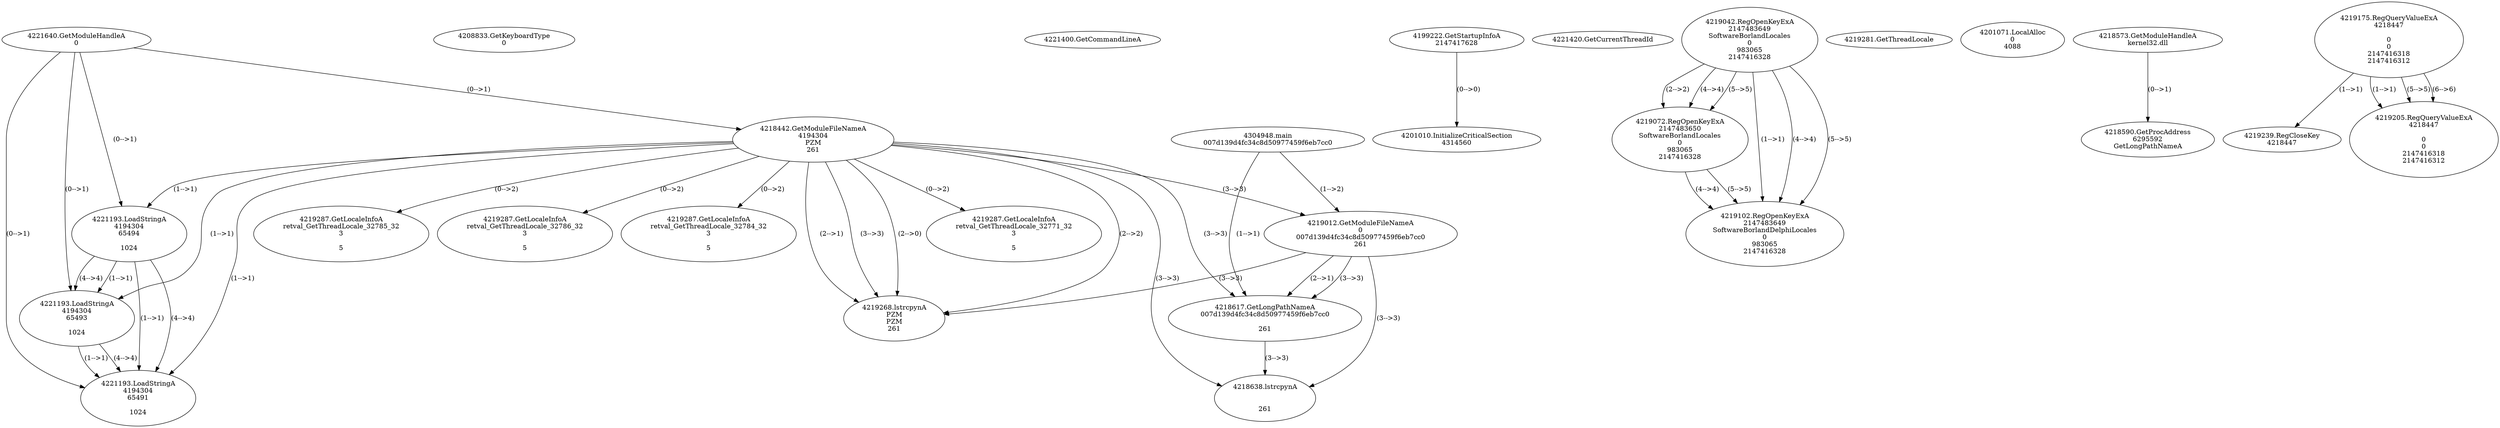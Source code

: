 // Global SCDG with merge call
digraph {
	0 [label="4304948.main
007d139d4fc34c8d50977459f6eb7cc0"]
	1 [label="4221640.GetModuleHandleA
0"]
	2 [label="4208833.GetKeyboardType
0"]
	3 [label="4221400.GetCommandLineA
"]
	4 [label="4199222.GetStartupInfoA
2147417628"]
	5 [label="4221420.GetCurrentThreadId
"]
	6 [label="4218442.GetModuleFileNameA
4194304
PZM
261"]
	1 -> 6 [label="(0-->1)"]
	7 [label="4219012.GetModuleFileNameA
0
007d139d4fc34c8d50977459f6eb7cc0
261"]
	0 -> 7 [label="(1-->2)"]
	6 -> 7 [label="(3-->3)"]
	8 [label="4219042.RegOpenKeyExA
2147483649
Software\Borland\Locales
0
983065
2147416328"]
	9 [label="4219072.RegOpenKeyExA
2147483650
Software\Borland\Locales
0
983065
2147416328"]
	8 -> 9 [label="(2-->2)"]
	8 -> 9 [label="(4-->4)"]
	8 -> 9 [label="(5-->5)"]
	10 [label="4219102.RegOpenKeyExA
2147483649
Software\Borland\Delphi\Locales
0
983065
2147416328"]
	8 -> 10 [label="(1-->1)"]
	8 -> 10 [label="(4-->4)"]
	9 -> 10 [label="(4-->4)"]
	8 -> 10 [label="(5-->5)"]
	9 -> 10 [label="(5-->5)"]
	11 [label="4219268.lstrcpynA
PZM
PZM
261"]
	6 -> 11 [label="(2-->1)"]
	6 -> 11 [label="(2-->2)"]
	6 -> 11 [label="(3-->3)"]
	7 -> 11 [label="(3-->3)"]
	6 -> 11 [label="(2-->0)"]
	12 [label="4219281.GetThreadLocale
"]
	13 [label="4219287.GetLocaleInfoA
retval_GetThreadLocale_32771_32
3

5"]
	6 -> 13 [label="(0-->2)"]
	14 [label="4221193.LoadStringA
4194304
65494

1024"]
	1 -> 14 [label="(0-->1)"]
	6 -> 14 [label="(1-->1)"]
	15 [label="4221193.LoadStringA
4194304
65493

1024"]
	1 -> 15 [label="(0-->1)"]
	6 -> 15 [label="(1-->1)"]
	14 -> 15 [label="(1-->1)"]
	14 -> 15 [label="(4-->4)"]
	16 [label="4221193.LoadStringA
4194304
65491

1024"]
	1 -> 16 [label="(0-->1)"]
	6 -> 16 [label="(1-->1)"]
	14 -> 16 [label="(1-->1)"]
	15 -> 16 [label="(1-->1)"]
	14 -> 16 [label="(4-->4)"]
	15 -> 16 [label="(4-->4)"]
	17 [label="4201010.InitializeCriticalSection
4314560"]
	4 -> 17 [label="(0-->0)"]
	18 [label="4201071.LocalAlloc
0
4088"]
	19 [label="4218573.GetModuleHandleA
kernel32.dll"]
	20 [label="4218590.GetProcAddress
6295592
GetLongPathNameA"]
	19 -> 20 [label="(0-->1)"]
	21 [label="4218617.GetLongPathNameA
007d139d4fc34c8d50977459f6eb7cc0

261"]
	0 -> 21 [label="(1-->1)"]
	7 -> 21 [label="(2-->1)"]
	6 -> 21 [label="(3-->3)"]
	7 -> 21 [label="(3-->3)"]
	22 [label="4218638.lstrcpynA


261"]
	6 -> 22 [label="(3-->3)"]
	7 -> 22 [label="(3-->3)"]
	21 -> 22 [label="(3-->3)"]
	23 [label="4219175.RegQueryValueExA
4218447

0
0
2147416318
2147416312"]
	24 [label="4219239.RegCloseKey
4218447"]
	23 -> 24 [label="(1-->1)"]
	25 [label="4219287.GetLocaleInfoA
retval_GetThreadLocale_32785_32
3

5"]
	6 -> 25 [label="(0-->2)"]
	26 [label="4219205.RegQueryValueExA
4218447

0
0
2147416318
2147416312"]
	23 -> 26 [label="(1-->1)"]
	23 -> 26 [label="(5-->5)"]
	23 -> 26 [label="(6-->6)"]
	27 [label="4219287.GetLocaleInfoA
retval_GetThreadLocale_32786_32
3

5"]
	6 -> 27 [label="(0-->2)"]
	28 [label="4219287.GetLocaleInfoA
retval_GetThreadLocale_32784_32
3

5"]
	6 -> 28 [label="(0-->2)"]
}
